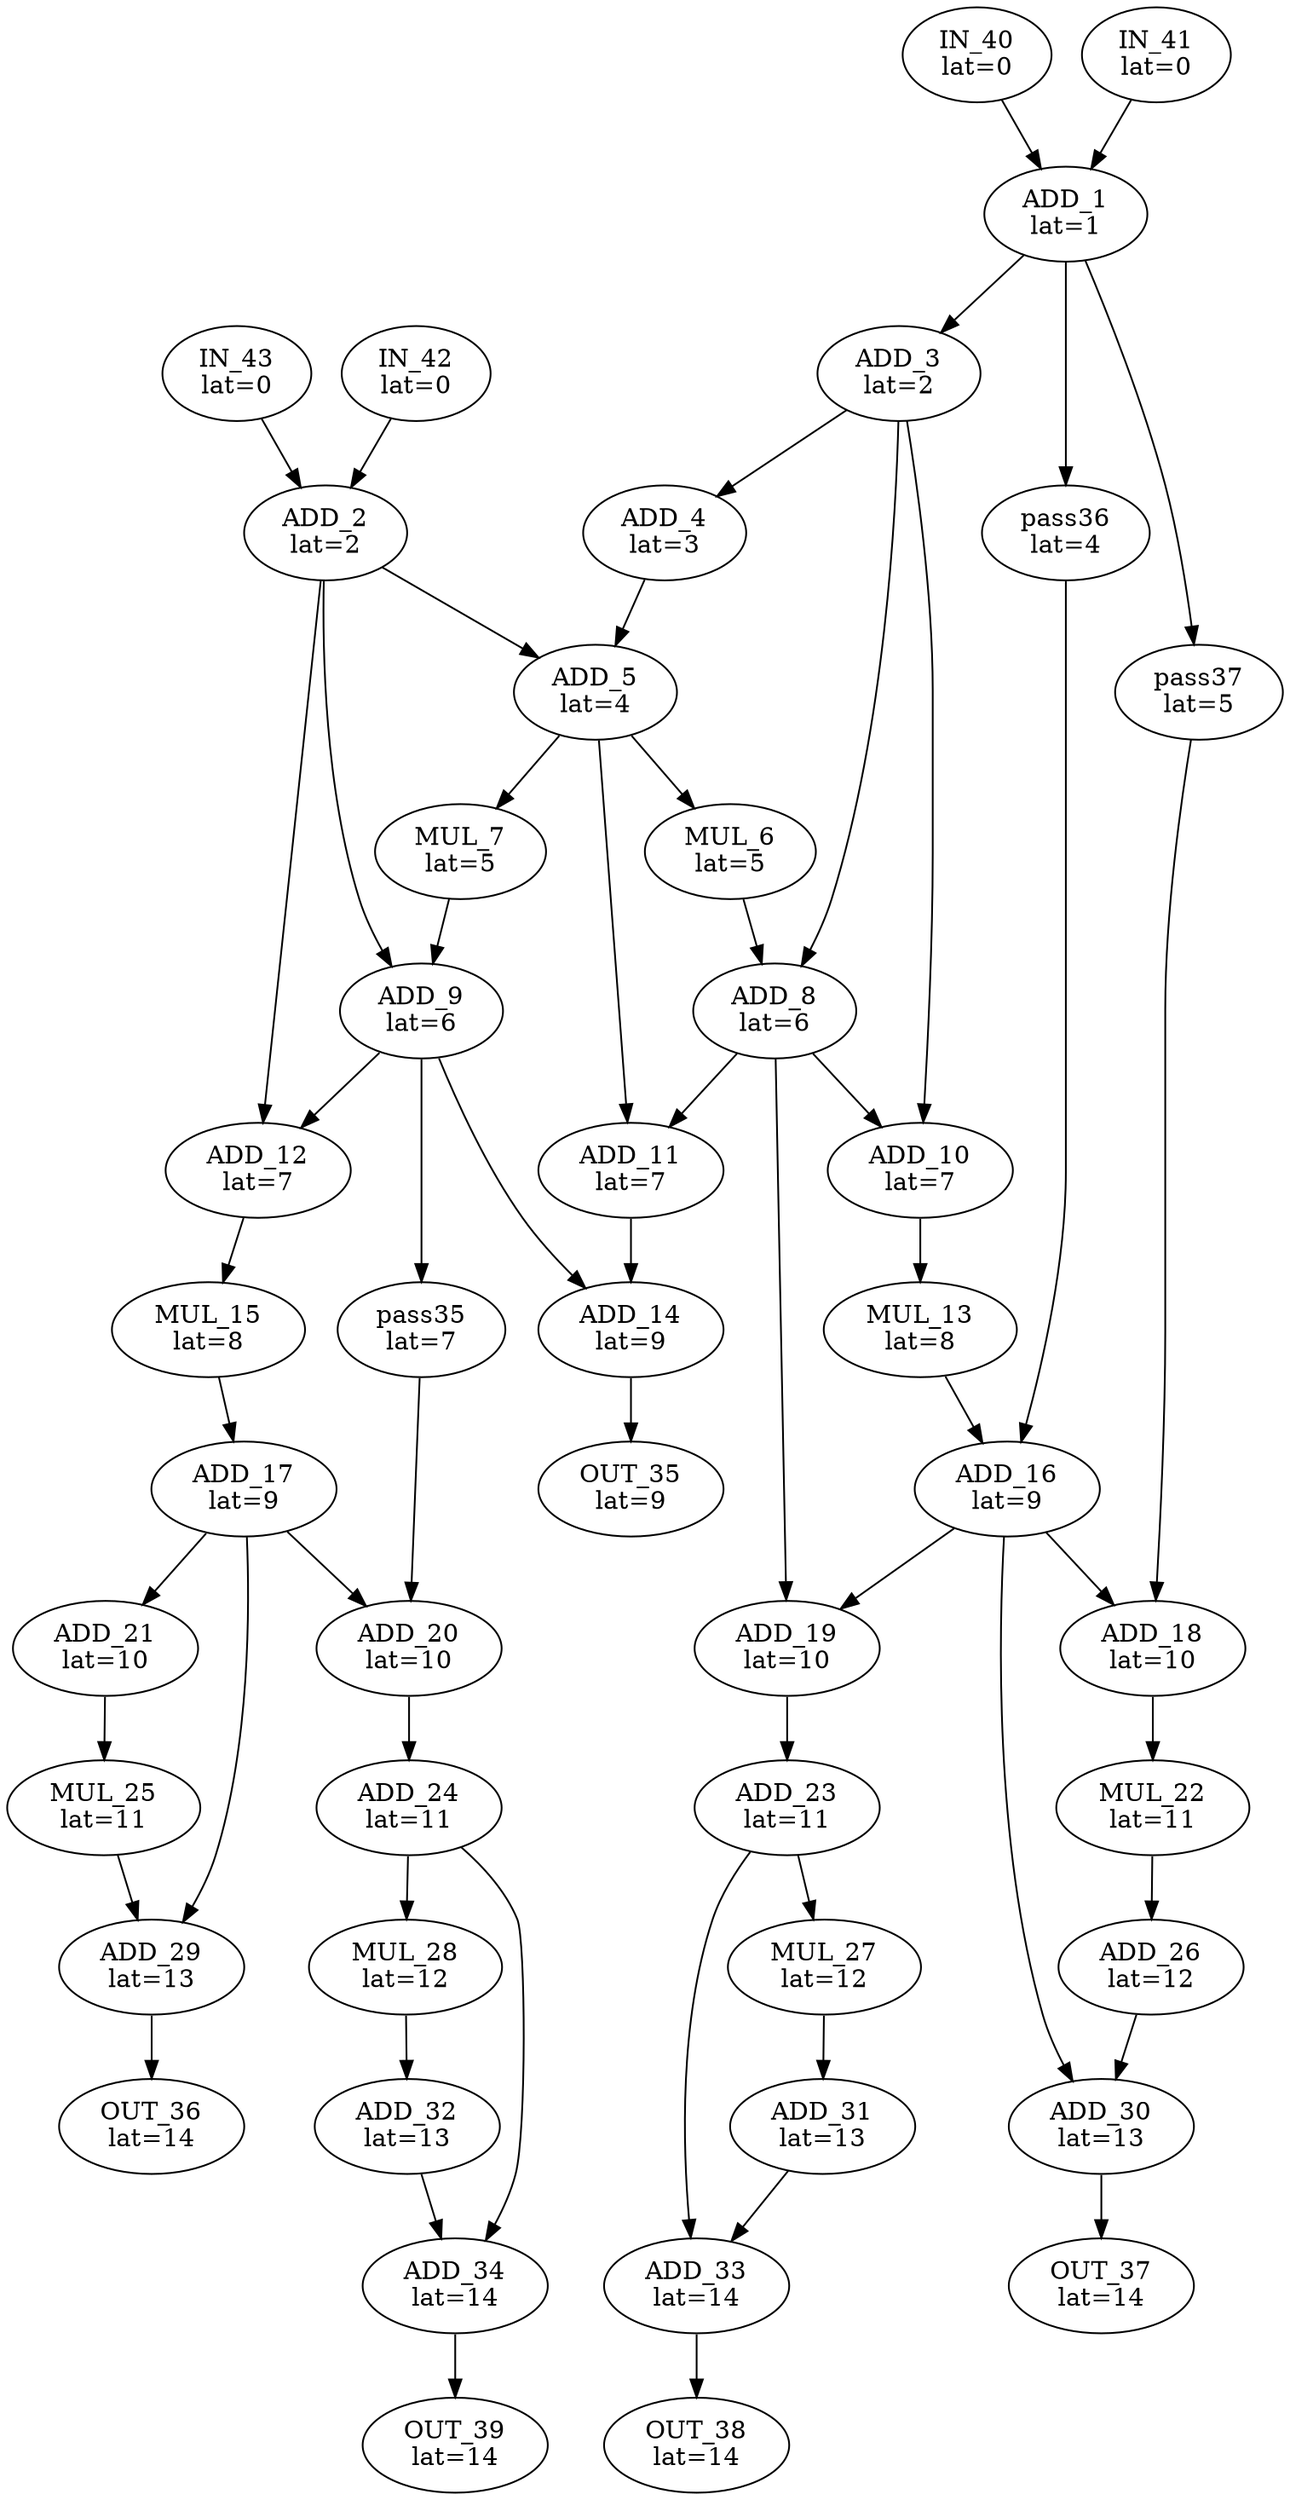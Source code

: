 Digraph G {
"IN_40"[label = "\N\nlat=0"];
"IN_41"[label = "\N\nlat=0"];
"IN_42"[label = "\N\nlat=0"];
"IN_43"[label = "\N\nlat=0"];
"OUT_35"[label = "\N\nlat=9"];
"ADD_14"->"OUT_35"
"OUT_36"[label = "\N\nlat=14"];
"ADD_29"->"OUT_36"
"OUT_37"[label = "\N\nlat=14"];
"ADD_30"->"OUT_37"
"OUT_38"[label = "\N\nlat=14"];
"ADD_33"->"OUT_38"
"OUT_39"[label = "\N\nlat=14"];
"ADD_34"->"OUT_39"
"ADD_1"[label = "\N\nlat=1"];
"IN_40"->"ADD_1";
"IN_41"->"ADD_1";
"ADD_2"[label = "\N\nlat=2"];
"IN_42"->"ADD_2";
"IN_43"->"ADD_2";
"ADD_3"[label = "\N\nlat=2"];
"ADD_1"->"ADD_3";
"ADD_4"[label = "\N\nlat=3"];
"ADD_3"->"ADD_4";
"ADD_5"[label = "\N\nlat=4"];
"ADD_2"->"ADD_5";
"ADD_4"->"ADD_5";
"MUL_6"[label = "\N\nlat=5"];
"ADD_5"->"MUL_6";
"MUL_7"[label = "\N\nlat=5"];
"ADD_5"->"MUL_7";
"ADD_8"[label = "\N\nlat=6"];
"ADD_3"->"ADD_8";
"MUL_6"->"ADD_8";
"ADD_9"[label = "\N\nlat=6"];
"ADD_2"->"ADD_9";
"MUL_7"->"ADD_9";
"ADD_10"[label = "\N\nlat=7"];
"ADD_3"->"ADD_10";
"ADD_8"->"ADD_10";
"ADD_11"[label = "\N\nlat=7"];
"ADD_5"->"ADD_11";
"ADD_8"->"ADD_11";
"ADD_12"[label = "\N\nlat=7"];
"ADD_2"->"ADD_12";
"ADD_9"->"ADD_12";
"MUL_13"[label = "\N\nlat=8"];
"ADD_10"->"MUL_13";
"ADD_14"[label = "\N\nlat=9"];
"ADD_9"->"ADD_14";
"ADD_11"->"ADD_14";
"MUL_15"[label = "\N\nlat=8"];
"ADD_12"->"MUL_15";
"ADD_16"[label = "\N\nlat=9"];
"pass36"->"ADD_16";
"MUL_13"->"ADD_16";
"ADD_17"[label = "\N\nlat=9"];
"MUL_15"->"ADD_17";
"ADD_18"[label = "\N\nlat=10"];
"pass37"->"ADD_18";
"ADD_16"->"ADD_18";
"ADD_19"[label = "\N\nlat=10"];
"ADD_8"->"ADD_19";
"ADD_16"->"ADD_19";
"ADD_20"[label = "\N\nlat=10"];
"pass35"->"ADD_20";
"ADD_17"->"ADD_20";
"ADD_21"[label = "\N\nlat=10"];
"ADD_17"->"ADD_21";
"MUL_22"[label = "\N\nlat=11"];
"ADD_18"->"MUL_22";
"ADD_23"[label = "\N\nlat=11"];
"ADD_19"->"ADD_23";
"ADD_24"[label = "\N\nlat=11"];
"ADD_20"->"ADD_24";
"MUL_25"[label = "\N\nlat=11"];
"ADD_21"->"MUL_25";
"ADD_26"[label = "\N\nlat=12"];
"MUL_22"->"ADD_26";
"MUL_27"[label = "\N\nlat=12"];
"ADD_23"->"MUL_27";
"MUL_28"[label = "\N\nlat=12"];
"ADD_24"->"MUL_28";
"ADD_29"[label = "\N\nlat=13"];
"ADD_17"->"ADD_29";
"MUL_25"->"ADD_29";
"ADD_30"[label = "\N\nlat=13"];
"ADD_16"->"ADD_30";
"ADD_26"->"ADD_30";
"ADD_31"[label = "\N\nlat=13"];
"MUL_27"->"ADD_31";
"ADD_32"[label = "\N\nlat=13"];
"MUL_28"->"ADD_32";
"ADD_33"[label = "\N\nlat=14"];
"ADD_23"->"ADD_33";
"ADD_31"->"ADD_33";
"ADD_34"[label = "\N\nlat=14"];
"ADD_24"->"ADD_34";
"ADD_32"->"ADD_34";
"pass35"[label = "\N\nlat=7"];
"ADD_9"->"pass35";
"pass36"[label = "\N\nlat=4"];
"ADD_1"->"pass36";
"pass37"[label = "\N\nlat=5"];
"ADD_1"->"pass37";
}
